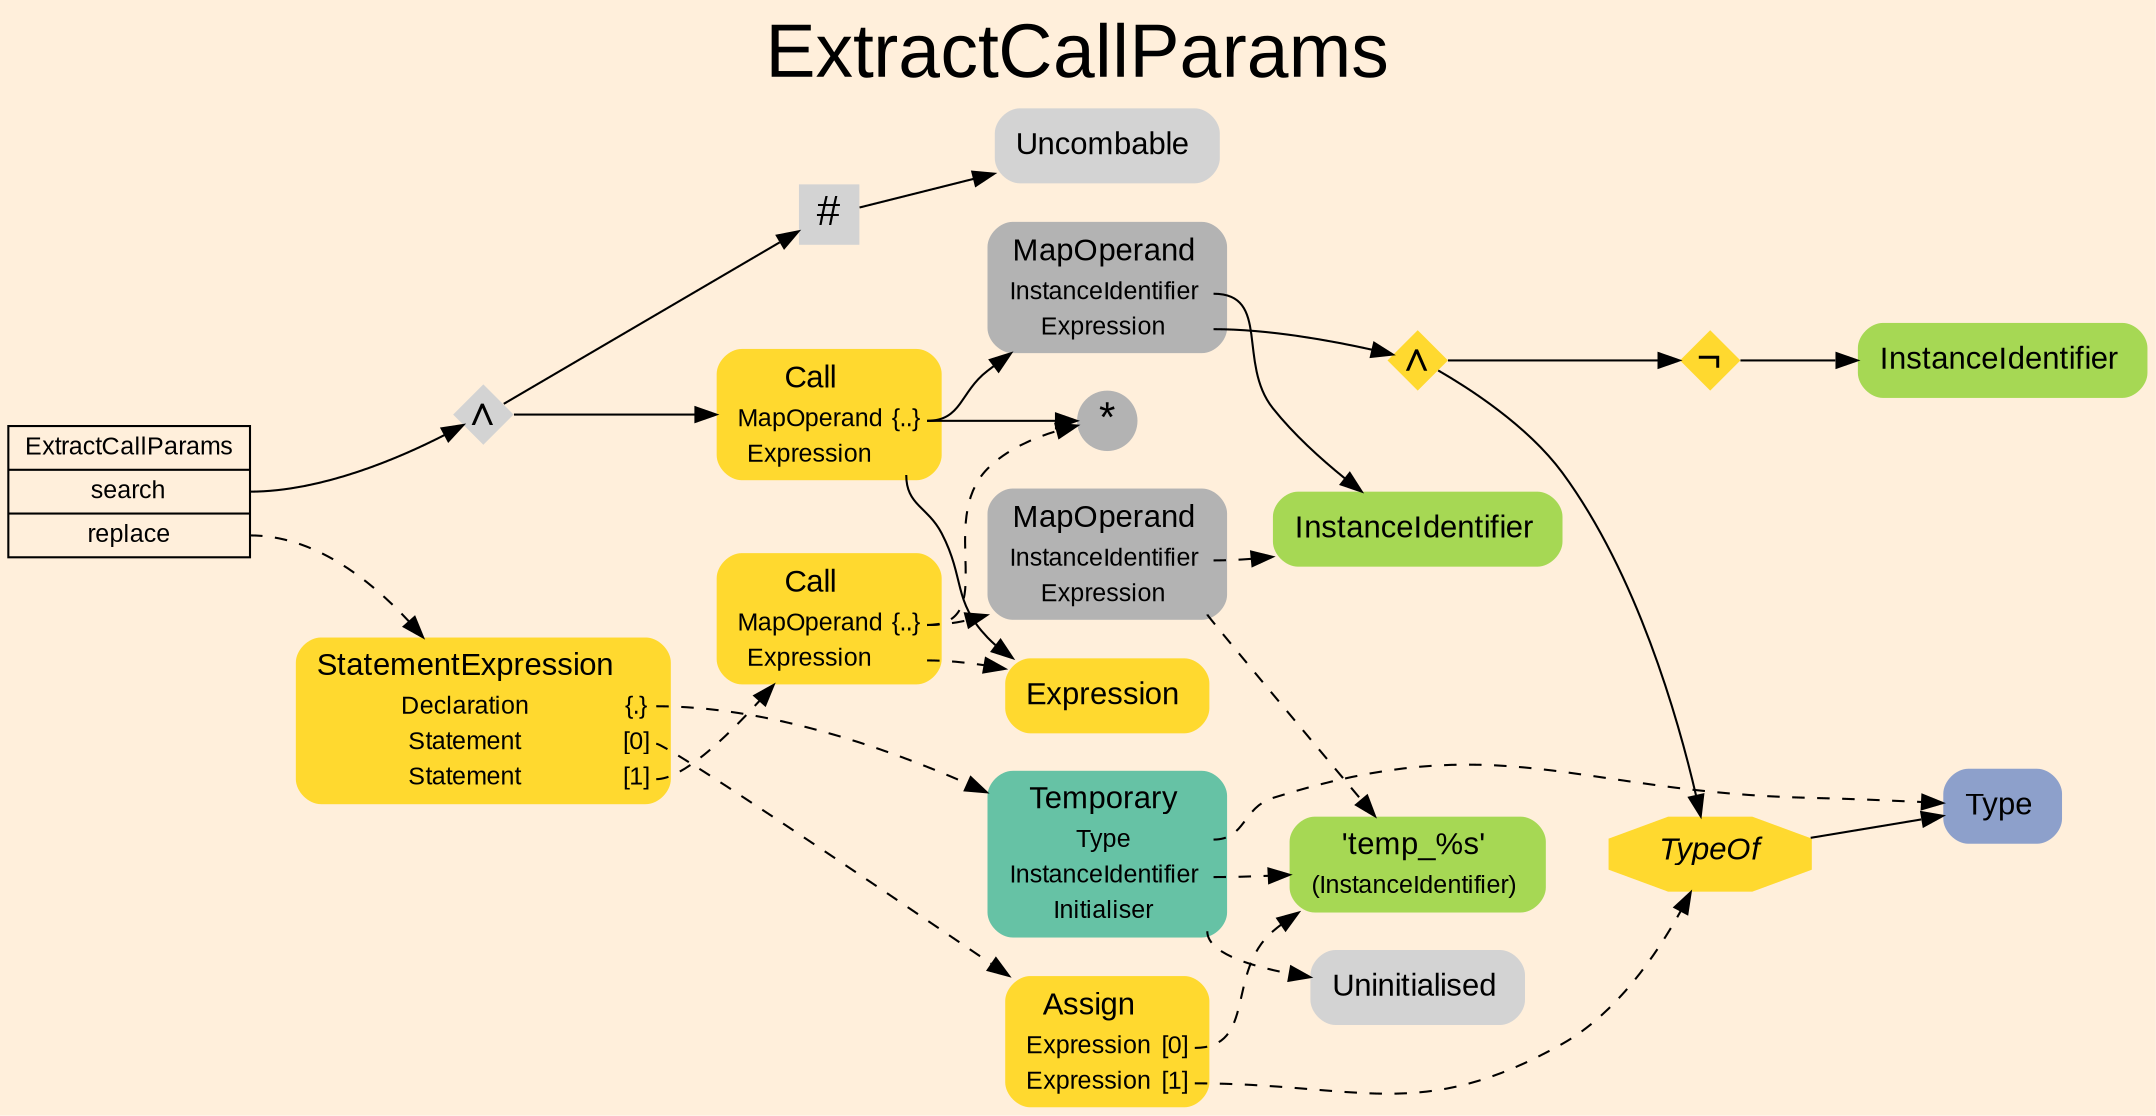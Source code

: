 digraph "ExtractCallParams" {
label = "ExtractCallParams"
labelloc = t
fontsize = "36"
graph [
    rankdir = "LR"
    ranksep = 0.3
    bgcolor = antiquewhite1
    color = black
    fontcolor = black
    fontname = "Arial"
];
node [
    fontname = "Arial"
];
edge [
    fontname = "Arial"
];

// -------------------- transformation figure --------------------
// -------- block CR#P24-0 ----------
"CR#P24-0" [
    shape = "record"
    fillcolor = antiquewhite1
    label = "<fixed> ExtractCallParams | <port0> search | <port1> replace"
    style = "filled"
    fontsize = "12"
    color = black
    fontcolor = black
];

"CR#P24-0":port0 -> "#B-2-312" [
    color = black
    fontcolor = black
];

"CR#P24-0":port1 -> "#B-2-299" [
    style="dashed"
    color = black
    fontcolor = black
];

// -------- block #B-2-312 ----------
"#B-2-312" [
    shape = "diamond"
    label = <∧>
    style = "filled"
    fontsize = "20"
    penwidth = 0.0
    fixedsize = true
    width = 0.4
    height = 0.4
];

"#B-2-312" -> "#B-2-295" [
    color = black
    fontcolor = black
];

"#B-2-312" -> "#B-4-0" [
    color = black
    fontcolor = black
];

// -------- block #B-2-295 ----------
"#B-2-295" [
    shape = "plaintext"
    fillcolor = "/set28/6"
    label = <<TABLE BORDER="0" CELLBORDER="0" CELLSPACING="0">
     <TR><TD><FONT POINT-SIZE="15.0">Call</FONT></TD><TD></TD></TR>
     <TR><TD>MapOperand</TD><TD PORT="port0">{..}</TD></TR>
     <TR><TD>Expression</TD><TD PORT="port1"></TD></TR>
    </TABLE>>
    style = "rounded,filled"
    fontsize = "12"
];

"#B-2-295":port0 -> "#B-2-301" [
    color = black
    fontcolor = black
];

"#B-2-295":port0 -> "#B-2-302" [
    color = black
    fontcolor = black
];

"#B-2-295":port1 -> "#B-2-306" [
    color = black
    fontcolor = black
];

// -------- block #B-2-301 ----------
"#B-2-301" [
    shape = "circle"
    fillcolor = "/set28/8"
    label = <*>
    style = "filled"
    fontsize = "20"
    penwidth = 0.0
    fixedsize = true
    width = 0.4
    height = 0.4
];

// -------- block #B-2-302 ----------
"#B-2-302" [
    shape = "plaintext"
    fillcolor = "/set28/8"
    label = <<TABLE BORDER="0" CELLBORDER="0" CELLSPACING="0">
     <TR><TD><FONT POINT-SIZE="15.0">MapOperand</FONT></TD><TD></TD></TR>
     <TR><TD>InstanceIdentifier</TD><TD PORT="port0"></TD></TR>
     <TR><TD>Expression</TD><TD PORT="port1"></TD></TR>
    </TABLE>>
    style = "rounded,filled"
    fontsize = "12"
];

"#B-2-302":port0 -> "#B-2-307" [
    color = black
    fontcolor = black
];

"#B-2-302":port1 -> "#B-2-308" [
    color = black
    fontcolor = black
];

// -------- block #B-2-307 ----------
"#B-2-307" [
    shape = "plaintext"
    fillcolor = "/set28/5"
    label = <<TABLE BORDER="0" CELLBORDER="0" CELLSPACING="0">
     <TR><TD><FONT POINT-SIZE="15.0">InstanceIdentifier</FONT></TD><TD></TD></TR>
    </TABLE>>
    style = "rounded,filled"
    fontsize = "12"
];

// -------- block #B-2-308 ----------
"#B-2-308" [
    shape = "diamond"
    fillcolor = "/set28/6"
    label = <∧>
    style = "filled"
    fontsize = "20"
    penwidth = 0.0
    fixedsize = true
    width = 0.4
    height = 0.4
];

"#B-2-308" -> "#B-2-304" [
    color = black
    fontcolor = black
];

"#B-2-308" -> "#B-2-309" [
    color = black
    fontcolor = black
];

// -------- block #B-2-304 ----------
"#B-2-304" [
    shape = "octagon"
    fillcolor = "/set28/6"
    label = <<I>TypeOf</I>>
    style = "filled"
    fontsize = "15"
    penwidth = 0.0
];

"#B-2-304" -> "#B-2-305" [
    color = black
    fontcolor = black
];

// -------- block #B-2-305 ----------
"#B-2-305" [
    shape = "plaintext"
    fillcolor = "/set28/3"
    label = <<TABLE BORDER="0" CELLBORDER="0" CELLSPACING="0">
     <TR><TD><FONT POINT-SIZE="15.0">Type</FONT></TD><TD></TD></TR>
    </TABLE>>
    style = "rounded,filled"
    fontsize = "12"
];

// -------- block #B-2-309 ----------
"#B-2-309" [
    shape = "diamond"
    fillcolor = "/set28/6"
    label = <¬>
    style = "filled"
    fontsize = "20"
    penwidth = 0.0
    fixedsize = true
    width = 0.4
    height = 0.4
];

"#B-2-309" -> "#B-2-310" [
    color = black
    fontcolor = black
];

// -------- block #B-2-310 ----------
"#B-2-310" [
    shape = "plaintext"
    fillcolor = "/set28/5"
    label = <<TABLE BORDER="0" CELLBORDER="0" CELLSPACING="0">
     <TR><TD><FONT POINT-SIZE="15.0">InstanceIdentifier</FONT></TD><TD></TD></TR>
    </TABLE>>
    style = "rounded,filled"
    fontsize = "12"
];

// -------- block #B-2-306 ----------
"#B-2-306" [
    shape = "plaintext"
    fillcolor = "/set28/6"
    label = <<TABLE BORDER="0" CELLBORDER="0" CELLSPACING="0">
     <TR><TD><FONT POINT-SIZE="15.0">Expression</FONT></TD><TD></TD></TR>
    </TABLE>>
    style = "rounded,filled"
    fontsize = "12"
];

// -------- block #B-4-0 ----------
"#B-4-0" [
    shape = "square"
    label = <#>
    style = "filled"
    fontsize = "20"
    penwidth = 0.0
    fixedsize = true
    width = 0.4
    height = 0.4
];

"#B-4-0" -> "#B-2-313" [
    color = black
    fontcolor = black
];

// -------- block #B-2-313 ----------
"#B-2-313" [
    shape = "plaintext"
    label = <<TABLE BORDER="0" CELLBORDER="0" CELLSPACING="0">
     <TR><TD><FONT POINT-SIZE="15.0">Uncombable</FONT></TD><TD></TD></TR>
    </TABLE>>
    style = "rounded,filled"
    fontsize = "12"
];

// -------- block #B-2-299 ----------
"#B-2-299" [
    shape = "plaintext"
    fillcolor = "/set28/6"
    label = <<TABLE BORDER="0" CELLBORDER="0" CELLSPACING="0">
     <TR><TD><FONT POINT-SIZE="15.0">StatementExpression</FONT></TD><TD></TD></TR>
     <TR><TD>Declaration</TD><TD PORT="port0">{.}</TD></TR>
     <TR><TD>Statement</TD><TD PORT="port1">[0]</TD></TR>
     <TR><TD>Statement</TD><TD PORT="port2">[1]</TD></TR>
    </TABLE>>
    style = "rounded,filled"
    fontsize = "12"
];

"#B-2-299":port0 -> "#B-2-298" [
    style="dashed"
    color = black
    fontcolor = black
];

"#B-2-299":port1 -> "#B-2-300" [
    style="dashed"
    color = black
    fontcolor = black
];

"#B-2-299":port2 -> "#B-2-296" [
    style="dashed"
    color = black
    fontcolor = black
];

// -------- block #B-2-298 ----------
"#B-2-298" [
    shape = "plaintext"
    fillcolor = "/set28/1"
    label = <<TABLE BORDER="0" CELLBORDER="0" CELLSPACING="0">
     <TR><TD><FONT POINT-SIZE="15.0">Temporary</FONT></TD><TD></TD></TR>
     <TR><TD>Type</TD><TD PORT="port0"></TD></TR>
     <TR><TD>InstanceIdentifier</TD><TD PORT="port1"></TD></TR>
     <TR><TD>Initialiser</TD><TD PORT="port2"></TD></TR>
    </TABLE>>
    style = "rounded,filled"
    fontsize = "12"
];

"#B-2-298":port0 -> "#B-2-305" [
    style="dashed"
    color = black
    fontcolor = black
];

"#B-2-298":port1 -> "#B-2-297" [
    style="dashed"
    color = black
    fontcolor = black
];

"#B-2-298":port2 -> "#B-2-311" [
    style="dashed"
    color = black
    fontcolor = black
];

// -------- block #B-2-297 ----------
"#B-2-297" [
    shape = "plaintext"
    fillcolor = "/set28/5"
    label = <<TABLE BORDER="0" CELLBORDER="0" CELLSPACING="0">
     <TR><TD><FONT POINT-SIZE="15.0">'temp_%s'</FONT></TD><TD></TD></TR>
     <TR><TD>(InstanceIdentifier)</TD><TD PORT="port0"></TD></TR>
    </TABLE>>
    style = "rounded,filled"
    fontsize = "12"
];

// -------- block #B-2-311 ----------
"#B-2-311" [
    shape = "plaintext"
    label = <<TABLE BORDER="0" CELLBORDER="0" CELLSPACING="0">
     <TR><TD><FONT POINT-SIZE="15.0">Uninitialised</FONT></TD><TD></TD></TR>
    </TABLE>>
    style = "rounded,filled"
    fontsize = "12"
];

// -------- block #B-2-300 ----------
"#B-2-300" [
    shape = "plaintext"
    fillcolor = "/set28/6"
    label = <<TABLE BORDER="0" CELLBORDER="0" CELLSPACING="0">
     <TR><TD><FONT POINT-SIZE="15.0">Assign</FONT></TD><TD></TD></TR>
     <TR><TD>Expression</TD><TD PORT="port0">[0]</TD></TR>
     <TR><TD>Expression</TD><TD PORT="port1">[1]</TD></TR>
    </TABLE>>
    style = "rounded,filled"
    fontsize = "12"
];

"#B-2-300":port0 -> "#B-2-297" [
    style="dashed"
    color = black
    fontcolor = black
];

"#B-2-300":port1 -> "#B-2-304" [
    style="dashed"
    color = black
    fontcolor = black
];

// -------- block #B-2-296 ----------
"#B-2-296" [
    shape = "plaintext"
    fillcolor = "/set28/6"
    label = <<TABLE BORDER="0" CELLBORDER="0" CELLSPACING="0">
     <TR><TD><FONT POINT-SIZE="15.0">Call</FONT></TD><TD></TD></TR>
     <TR><TD>MapOperand</TD><TD PORT="port0">{..}</TD></TR>
     <TR><TD>Expression</TD><TD PORT="port1"></TD></TR>
    </TABLE>>
    style = "rounded,filled"
    fontsize = "12"
];

"#B-2-296":port0 -> "#B-2-301" [
    style="dashed"
    color = black
    fontcolor = black
];

"#B-2-296":port0 -> "#B-2-303" [
    style="dashed"
    color = black
    fontcolor = black
];

"#B-2-296":port1 -> "#B-2-306" [
    style="dashed"
    color = black
    fontcolor = black
];

// -------- block #B-2-303 ----------
"#B-2-303" [
    shape = "plaintext"
    fillcolor = "/set28/8"
    label = <<TABLE BORDER="0" CELLBORDER="0" CELLSPACING="0">
     <TR><TD><FONT POINT-SIZE="15.0">MapOperand</FONT></TD><TD></TD></TR>
     <TR><TD>InstanceIdentifier</TD><TD PORT="port0"></TD></TR>
     <TR><TD>Expression</TD><TD PORT="port1"></TD></TR>
    </TABLE>>
    style = "rounded,filled"
    fontsize = "12"
];

"#B-2-303":port0 -> "#B-2-307" [
    style="dashed"
    color = black
    fontcolor = black
];

"#B-2-303":port1 -> "#B-2-297" [
    style="dashed"
    color = black
    fontcolor = black
];


}
